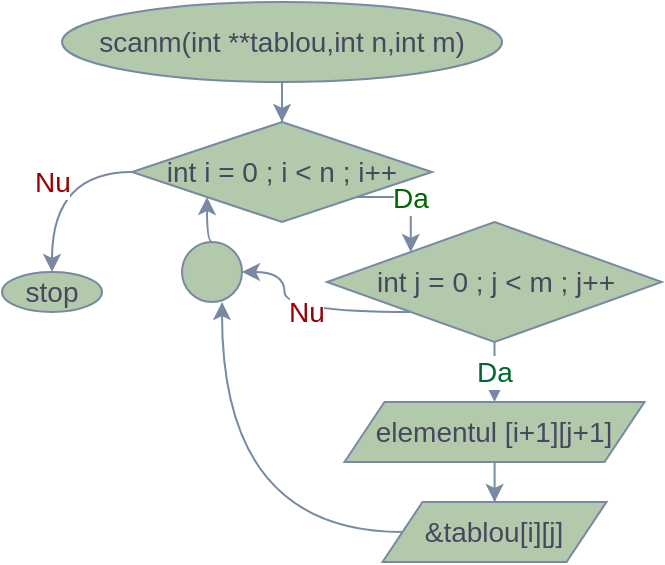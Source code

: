 <mxfile version="13.9.5" type="device"><diagram id="qPyGFIswluPl9H3aR4IB" name="Page-1"><mxGraphModel dx="256" dy="163" grid="1" gridSize="10" guides="1" tooltips="1" connect="1" arrows="1" fold="1" page="1" pageScale="1" pageWidth="850" pageHeight="1100" math="0" shadow="0"><root><mxCell id="0"/><mxCell id="1" parent="0"/><mxCell id="g0lVp2Qp15FggBkH67Bm-18" style="edgeStyle=orthogonalEdgeStyle;rounded=0;orthogonalLoop=1;jettySize=auto;html=1;strokeColor=#788AA3;fontColor=#46495D;labelBackgroundColor=none;fontSize=14;" parent="1" source="g0lVp2Qp15FggBkH67Bm-2" target="g0lVp2Qp15FggBkH67Bm-14" edge="1"><mxGeometry relative="1" as="geometry"/></mxCell><mxCell id="g0lVp2Qp15FggBkH67Bm-2" value="scanm(int **tablou,int n,int m)" style="ellipse;whiteSpace=wrap;html=1;strokeColor=#788AA3;fillColor=#B2C9AB;fontColor=#46495D;labelBackgroundColor=none;fontSize=14;" parent="1" vertex="1"><mxGeometry x="210" y="120" width="220" height="40" as="geometry"/></mxCell><mxCell id="g0lVp2Qp15FggBkH67Bm-19" value="&lt;font color=&quot;#006600&quot; style=&quot;font-size: 14px;&quot;&gt;Da&lt;/font&gt;" style="edgeStyle=orthogonalEdgeStyle;rounded=0;orthogonalLoop=1;jettySize=auto;html=1;exitX=1;exitY=1;exitDx=0;exitDy=0;entryX=0;entryY=0;entryDx=0;entryDy=0;strokeColor=#788AA3;fontColor=#46495D;fillColor=#B2C9AB;labelBackgroundColor=#FFFFFF;fontSize=14;" parent="1" source="g0lVp2Qp15FggBkH67Bm-14" target="g0lVp2Qp15FggBkH67Bm-15" edge="1"><mxGeometry relative="1" as="geometry"/></mxCell><mxCell id="g0lVp2Qp15FggBkH67Bm-30" value="&lt;font color=&quot;#990000&quot; style=&quot;font-size: 14px;&quot;&gt;Nu&lt;/font&gt;" style="edgeStyle=orthogonalEdgeStyle;curved=1;orthogonalLoop=1;jettySize=auto;html=1;entryX=0.5;entryY=0;entryDx=0;entryDy=0;strokeColor=#788AA3;fontColor=#46495D;fillColor=#B2C9AB;labelBackgroundColor=#FFFFFF;fontSize=14;" parent="1" source="g0lVp2Qp15FggBkH67Bm-14" target="g0lVp2Qp15FggBkH67Bm-29" edge="1"><mxGeometry relative="1" as="geometry"><mxPoint x="220" y="250" as="targetPoint"/></mxGeometry></mxCell><mxCell id="g0lVp2Qp15FggBkH67Bm-14" value="int i = 0 ; i &amp;lt; n ; i++" style="rhombus;whiteSpace=wrap;html=1;strokeColor=#788AA3;fillColor=#B2C9AB;fontColor=#46495D;labelBackgroundColor=none;fontSize=14;" parent="1" vertex="1"><mxGeometry x="245" y="180" width="150" height="50" as="geometry"/></mxCell><mxCell id="g0lVp2Qp15FggBkH67Bm-20" value="&lt;font color=&quot;#006633&quot; style=&quot;font-size: 14px;&quot;&gt;Da&lt;/font&gt;" style="edgeStyle=orthogonalEdgeStyle;rounded=0;orthogonalLoop=1;jettySize=auto;html=1;entryX=0.5;entryY=0;entryDx=0;entryDy=0;strokeColor=#788AA3;fontColor=#46495D;labelBackgroundColor=#FFFFFF;fontSize=14;" parent="1" source="g0lVp2Qp15FggBkH67Bm-15" target="g0lVp2Qp15FggBkH67Bm-16" edge="1"><mxGeometry relative="1" as="geometry"/></mxCell><mxCell id="g0lVp2Qp15FggBkH67Bm-26" value="&lt;font color=&quot;#990000&quot; style=&quot;font-size: 14px;&quot;&gt;Nu&lt;/font&gt;" style="edgeStyle=orthogonalEdgeStyle;curved=1;orthogonalLoop=1;jettySize=auto;html=1;exitX=0;exitY=1;exitDx=0;exitDy=0;entryX=1;entryY=0.5;entryDx=0;entryDy=0;strokeColor=#788AA3;fontColor=#46495D;fillColor=#B2C9AB;labelBackgroundColor=#FFFFFF;fontSize=14;" parent="1" source="g0lVp2Qp15FggBkH67Bm-15" target="g0lVp2Qp15FggBkH67Bm-22" edge="1"><mxGeometry relative="1" as="geometry"/></mxCell><mxCell id="g0lVp2Qp15FggBkH67Bm-15" value="int j = 0 ; j &amp;lt; m ; j++" style="rhombus;whiteSpace=wrap;html=1;strokeColor=#788AA3;fillColor=#B2C9AB;fontColor=#46495D;labelBackgroundColor=none;fontSize=14;" parent="1" vertex="1"><mxGeometry x="342.5" y="230" width="167.5" height="60" as="geometry"/></mxCell><mxCell id="g0lVp2Qp15FggBkH67Bm-21" style="edgeStyle=orthogonalEdgeStyle;rounded=0;orthogonalLoop=1;jettySize=auto;html=1;strokeColor=#788AA3;fontColor=#46495D;labelBackgroundColor=none;fontSize=14;" parent="1" source="g0lVp2Qp15FggBkH67Bm-16" target="g0lVp2Qp15FggBkH67Bm-17" edge="1"><mxGeometry relative="1" as="geometry"/></mxCell><mxCell id="g0lVp2Qp15FggBkH67Bm-16" value="elementul [i+1][j+1]" style="shape=parallelogram;perimeter=parallelogramPerimeter;whiteSpace=wrap;html=1;fixedSize=1;strokeColor=#788AA3;fillColor=#B2C9AB;fontColor=#46495D;labelBackgroundColor=none;fontSize=14;" parent="1" vertex="1"><mxGeometry x="351.25" y="320" width="150" height="30" as="geometry"/></mxCell><mxCell id="g0lVp2Qp15FggBkH67Bm-27" style="edgeStyle=orthogonalEdgeStyle;curved=1;orthogonalLoop=1;jettySize=auto;html=1;entryX=0.667;entryY=1;entryDx=0;entryDy=0;entryPerimeter=0;strokeColor=#788AA3;fontColor=#46495D;labelBackgroundColor=none;fontSize=14;" parent="1" source="g0lVp2Qp15FggBkH67Bm-17" target="g0lVp2Qp15FggBkH67Bm-22" edge="1"><mxGeometry relative="1" as="geometry"/></mxCell><mxCell id="g0lVp2Qp15FggBkH67Bm-17" value="&amp;amp;tablou[i][j]" style="shape=parallelogram;perimeter=parallelogramPerimeter;whiteSpace=wrap;html=1;fixedSize=1;strokeColor=#788AA3;fillColor=#B2C9AB;fontColor=#46495D;labelBackgroundColor=none;fontSize=14;" parent="1" vertex="1"><mxGeometry x="370.25" y="370" width="112" height="30" as="geometry"/></mxCell><mxCell id="g0lVp2Qp15FggBkH67Bm-28" style="edgeStyle=orthogonalEdgeStyle;curved=1;orthogonalLoop=1;jettySize=auto;html=1;exitX=0.5;exitY=0;exitDx=0;exitDy=0;entryX=0;entryY=1;entryDx=0;entryDy=0;strokeColor=#788AA3;fontColor=#46495D;labelBackgroundColor=none;fontSize=14;" parent="1" source="g0lVp2Qp15FggBkH67Bm-22" target="g0lVp2Qp15FggBkH67Bm-14" edge="1"><mxGeometry relative="1" as="geometry"/></mxCell><mxCell id="g0lVp2Qp15FggBkH67Bm-22" value="" style="ellipse;whiteSpace=wrap;html=1;strokeColor=#788AA3;fillColor=#B2C9AB;fontColor=#46495D;labelBackgroundColor=none;fontSize=14;" parent="1" vertex="1"><mxGeometry x="270" y="240" width="30" height="30" as="geometry"/></mxCell><mxCell id="g0lVp2Qp15FggBkH67Bm-29" value="stop" style="ellipse;whiteSpace=wrap;html=1;strokeColor=#788AA3;fillColor=#B2C9AB;fontColor=#46495D;labelBackgroundColor=none;fontSize=14;" parent="1" vertex="1"><mxGeometry x="180" y="255" width="50" height="20" as="geometry"/></mxCell></root></mxGraphModel></diagram></mxfile>